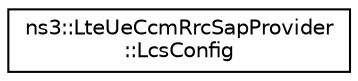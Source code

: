 digraph "Graphical Class Hierarchy"
{
 // LATEX_PDF_SIZE
  edge [fontname="Helvetica",fontsize="10",labelfontname="Helvetica",labelfontsize="10"];
  node [fontname="Helvetica",fontsize="10",shape=record];
  rankdir="LR";
  Node0 [label="ns3::LteUeCcmRrcSapProvider\l::LcsConfig",height=0.2,width=0.4,color="black", fillcolor="white", style="filled",URL="$structns3_1_1_lte_ue_ccm_rrc_sap_provider_1_1_lcs_config.html",tooltip="LcsConfig structure."];
}
